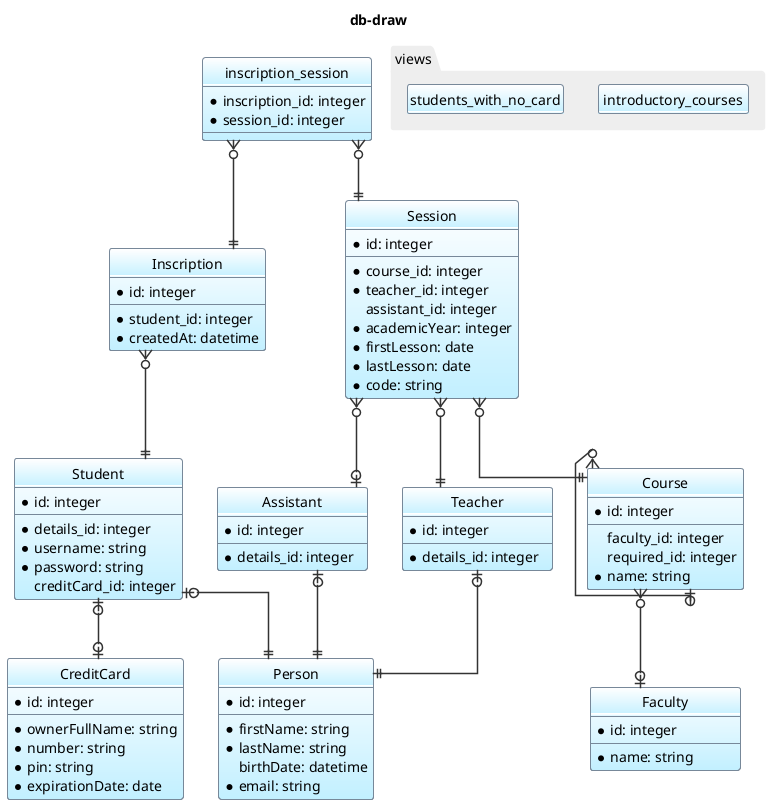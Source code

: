 @startuml
hide empty members
hide circle
skinparam ArrowColor #333
skinparam ArrowThickness 1.5
skinparam ClassBackgroundColor White-APPLICATION
skinparam ClassBorderColor LightSlateGray
skinparam ClassBorderThickness 1
skinparam MinClassWidth 150
skinparam LineType Ortho
skinparam Shadowing false
skinparam PackageBackgroundColor #eee
skinparam PackageBorderColor #eee
skinparam PackageFontStyle normal
title db-draw
entity Assistant {
* id: integer
--
* details_id: integer
}
entity Course {
* id: integer
--
 faculty_id: integer
 required_id: integer
* name: string
}
entity CreditCard {
* id: integer
--
* ownerFullName: string
* number: string
* pin: string
* expirationDate: date
}
entity Faculty {
* id: integer
--
* name: string
}
entity Inscription {
* id: integer
--
* student_id: integer
* createdAt: datetime
}
entity Person {
* id: integer
--
* firstName: string
* lastName: string
 birthDate: datetime
* email: string
}
entity Session {
* id: integer
--
* course_id: integer
* teacher_id: integer
 assistant_id: integer
* academicYear: integer
* firstLesson: date
* lastLesson: date
* code: string
}
entity Student {
* id: integer
--
* details_id: integer
* username: string
* password: string
 creditCard_id: integer
}
entity Teacher {
* id: integer
--
* details_id: integer
}
entity inscription_session {
* inscription_id: integer
* session_id: integer
--
}
Assistant |o--|| Person
Course }o--o| Faculty
Course }o--o| Course
Inscription }o--|| Student
Session }o--|| Teacher
Session }o--|| Course
Session }o--o| Assistant
Student |o--o| CreditCard
Student |o--|| Person
Teacher |o--|| Person
inscription_session }o--|| Inscription
inscription_session }o--|| Session
package "views" {
entity introductory_courses { }
entity students_with_no_card { }
}
@enduml
